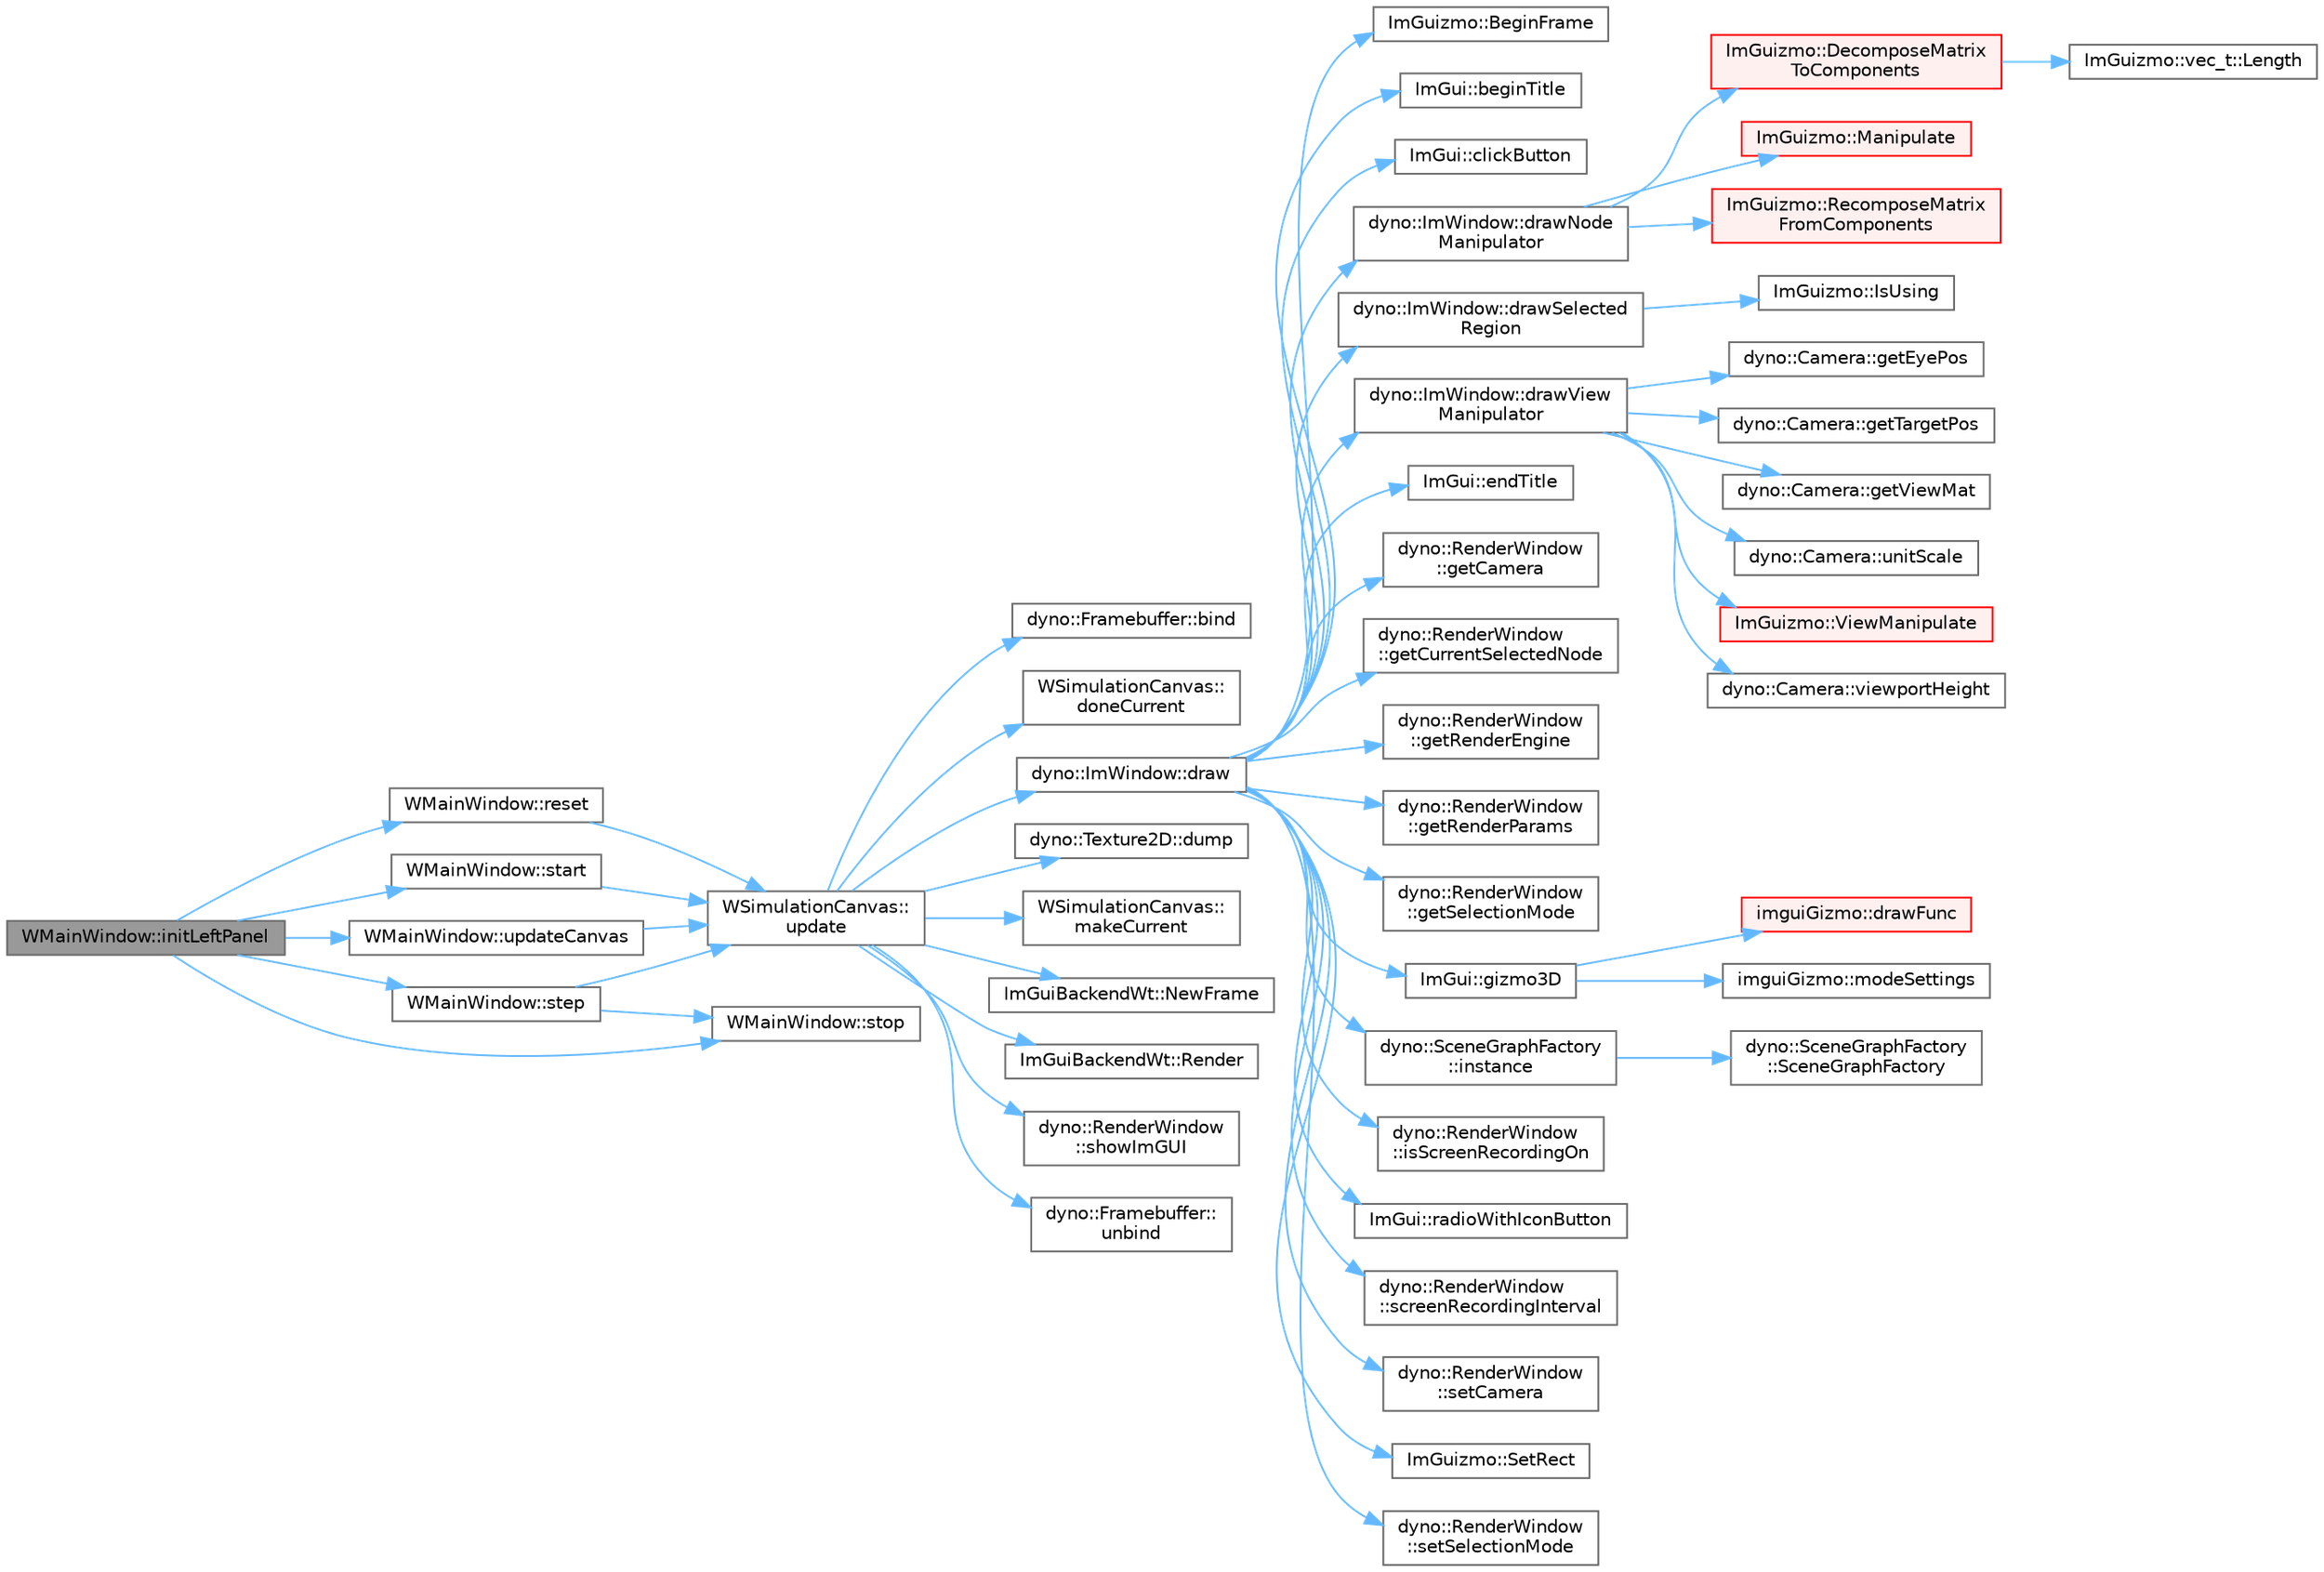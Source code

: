 digraph "WMainWindow::initLeftPanel"
{
 // LATEX_PDF_SIZE
  bgcolor="transparent";
  edge [fontname=Helvetica,fontsize=10,labelfontname=Helvetica,labelfontsize=10];
  node [fontname=Helvetica,fontsize=10,shape=box,height=0.2,width=0.4];
  rankdir="LR";
  Node1 [id="Node000001",label="WMainWindow::initLeftPanel",height=0.2,width=0.4,color="gray40", fillcolor="grey60", style="filled", fontcolor="black",tooltip=" "];
  Node1 -> Node2 [id="edge1_Node000001_Node000002",color="steelblue1",style="solid",tooltip=" "];
  Node2 [id="Node000002",label="WMainWindow::reset",height=0.2,width=0.4,color="grey40", fillcolor="white", style="filled",URL="$class_w_main_window.html#afb94556b68df6a356fd6998665c82bbc",tooltip=" "];
  Node2 -> Node3 [id="edge2_Node000002_Node000003",color="steelblue1",style="solid",tooltip=" "];
  Node3 [id="Node000003",label="WSimulationCanvas::\lupdate",height=0.2,width=0.4,color="grey40", fillcolor="white", style="filled",URL="$class_w_simulation_canvas.html#af330bd93a0dc5ced223cf07561b2374d",tooltip=" "];
  Node3 -> Node4 [id="edge3_Node000003_Node000004",color="steelblue1",style="solid",tooltip=" "];
  Node4 [id="Node000004",label="dyno::Framebuffer::bind",height=0.2,width=0.4,color="grey40", fillcolor="white", style="filled",URL="$classdyno_1_1_framebuffer.html#a8a33e123f1b48f2184b34063340ed269",tooltip=" "];
  Node3 -> Node5 [id="edge4_Node000003_Node000005",color="steelblue1",style="solid",tooltip=" "];
  Node5 [id="Node000005",label="WSimulationCanvas::\ldoneCurrent",height=0.2,width=0.4,color="grey40", fillcolor="white", style="filled",URL="$class_w_simulation_canvas.html#a093d044a20107c8e7d78417914fdef49",tooltip=" "];
  Node3 -> Node6 [id="edge5_Node000003_Node000006",color="steelblue1",style="solid",tooltip=" "];
  Node6 [id="Node000006",label="dyno::ImWindow::draw",height=0.2,width=0.4,color="grey40", fillcolor="white", style="filled",URL="$classdyno_1_1_im_window.html#a5075b54a2c06c5ca3ba633b3388cd836",tooltip=" "];
  Node6 -> Node7 [id="edge6_Node000006_Node000007",color="steelblue1",style="solid",tooltip=" "];
  Node7 [id="Node000007",label="ImGuizmo::BeginFrame",height=0.2,width=0.4,color="grey40", fillcolor="white", style="filled",URL="$namespace_im_guizmo.html#ac1b7d4b10f60001f23e82106e435ec7e",tooltip=" "];
  Node6 -> Node8 [id="edge7_Node000006_Node000008",color="steelblue1",style="solid",tooltip=" "];
  Node8 [id="Node000008",label="ImGui::beginTitle",height=0.2,width=0.4,color="grey40", fillcolor="white", style="filled",URL="$namespace_im_gui.html#a7287596499e78278f1229c1e2c82a67e",tooltip=" "];
  Node6 -> Node9 [id="edge8_Node000006_Node000009",color="steelblue1",style="solid",tooltip=" "];
  Node9 [id="Node000009",label="ImGui::clickButton",height=0.2,width=0.4,color="grey40", fillcolor="white", style="filled",URL="$namespace_im_gui.html#a2848670112c6c4cc23649b929cd0710c",tooltip=" "];
  Node6 -> Node10 [id="edge9_Node000006_Node000010",color="steelblue1",style="solid",tooltip=" "];
  Node10 [id="Node000010",label="dyno::ImWindow::drawNode\lManipulator",height=0.2,width=0.4,color="grey40", fillcolor="white", style="filled",URL="$classdyno_1_1_im_window.html#a5b2a03ba29b741b490e0753b065dbf26",tooltip=" "];
  Node10 -> Node11 [id="edge10_Node000010_Node000011",color="steelblue1",style="solid",tooltip=" "];
  Node11 [id="Node000011",label="ImGuizmo::DecomposeMatrix\lToComponents",height=0.2,width=0.4,color="red", fillcolor="#FFF0F0", style="filled",URL="$namespace_im_guizmo.html#ac1df64320a50430712330cc46532b63d",tooltip=" "];
  Node11 -> Node12 [id="edge11_Node000011_Node000012",color="steelblue1",style="solid",tooltip=" "];
  Node12 [id="Node000012",label="ImGuizmo::vec_t::Length",height=0.2,width=0.4,color="grey40", fillcolor="white", style="filled",URL="$struct_im_guizmo_1_1vec__t.html#a5fdc55e19fe7a468751ab9a8a77ebf23",tooltip=" "];
  Node10 -> Node14 [id="edge12_Node000010_Node000014",color="steelblue1",style="solid",tooltip=" "];
  Node14 [id="Node000014",label="ImGuizmo::Manipulate",height=0.2,width=0.4,color="red", fillcolor="#FFF0F0", style="filled",URL="$namespace_im_guizmo.html#a35055a3a0899598ad1ef1785d0539175",tooltip=" "];
  Node10 -> Node67 [id="edge13_Node000010_Node000067",color="steelblue1",style="solid",tooltip=" "];
  Node67 [id="Node000067",label="ImGuizmo::RecomposeMatrix\lFromComponents",height=0.2,width=0.4,color="red", fillcolor="#FFF0F0", style="filled",URL="$namespace_im_guizmo.html#ac351a2297e059fc4f328cfae81fab40e",tooltip=" "];
  Node6 -> Node68 [id="edge14_Node000006_Node000068",color="steelblue1",style="solid",tooltip=" "];
  Node68 [id="Node000068",label="dyno::ImWindow::drawSelected\lRegion",height=0.2,width=0.4,color="grey40", fillcolor="white", style="filled",URL="$classdyno_1_1_im_window.html#a77757b108158cb8c79ea4e1e89cac38c",tooltip=" "];
  Node68 -> Node69 [id="edge15_Node000068_Node000069",color="steelblue1",style="solid",tooltip=" "];
  Node69 [id="Node000069",label="ImGuizmo::IsUsing",height=0.2,width=0.4,color="grey40", fillcolor="white", style="filled",URL="$namespace_im_guizmo.html#a6b0a6adccca17028e6d3eb9cd8cbc3ae",tooltip=" "];
  Node6 -> Node70 [id="edge16_Node000006_Node000070",color="steelblue1",style="solid",tooltip=" "];
  Node70 [id="Node000070",label="dyno::ImWindow::drawView\lManipulator",height=0.2,width=0.4,color="grey40", fillcolor="white", style="filled",URL="$classdyno_1_1_im_window.html#a3dfef0ee020cf48269264cbab54e6364",tooltip=" "];
  Node70 -> Node71 [id="edge17_Node000070_Node000071",color="steelblue1",style="solid",tooltip=" "];
  Node71 [id="Node000071",label="dyno::Camera::getEyePos",height=0.2,width=0.4,color="grey40", fillcolor="white", style="filled",URL="$classdyno_1_1_camera.html#aff778aab7397bfe1db30bbc40faa2b31",tooltip=" "];
  Node70 -> Node72 [id="edge18_Node000070_Node000072",color="steelblue1",style="solid",tooltip=" "];
  Node72 [id="Node000072",label="dyno::Camera::getTargetPos",height=0.2,width=0.4,color="grey40", fillcolor="white", style="filled",URL="$classdyno_1_1_camera.html#a7d47dafb052f58e590852f81b4732df5",tooltip=" "];
  Node70 -> Node73 [id="edge19_Node000070_Node000073",color="steelblue1",style="solid",tooltip=" "];
  Node73 [id="Node000073",label="dyno::Camera::getViewMat",height=0.2,width=0.4,color="grey40", fillcolor="white", style="filled",URL="$classdyno_1_1_camera.html#ace9efab63c496cb52dbd599883b08f0f",tooltip=" "];
  Node70 -> Node74 [id="edge20_Node000070_Node000074",color="steelblue1",style="solid",tooltip=" "];
  Node74 [id="Node000074",label="dyno::Camera::unitScale",height=0.2,width=0.4,color="grey40", fillcolor="white", style="filled",URL="$classdyno_1_1_camera.html#a2c111061d34aeae461b026173ea2cbbb",tooltip=" "];
  Node70 -> Node75 [id="edge21_Node000070_Node000075",color="steelblue1",style="solid",tooltip=" "];
  Node75 [id="Node000075",label="ImGuizmo::ViewManipulate",height=0.2,width=0.4,color="red", fillcolor="#FFF0F0", style="filled",URL="$namespace_im_guizmo.html#af64cdce1fc039578f1d37873cbb06224",tooltip=" "];
  Node70 -> Node82 [id="edge22_Node000070_Node000082",color="steelblue1",style="solid",tooltip=" "];
  Node82 [id="Node000082",label="dyno::Camera::viewportHeight",height=0.2,width=0.4,color="grey40", fillcolor="white", style="filled",URL="$classdyno_1_1_camera.html#a83c21f517887e12fda85c38fdb32fa9c",tooltip=" "];
  Node6 -> Node83 [id="edge23_Node000006_Node000083",color="steelblue1",style="solid",tooltip=" "];
  Node83 [id="Node000083",label="ImGui::endTitle",height=0.2,width=0.4,color="grey40", fillcolor="white", style="filled",URL="$namespace_im_gui.html#a84e7b214c14a6ef9dae6218fb03cf647",tooltip=" "];
  Node6 -> Node84 [id="edge24_Node000006_Node000084",color="steelblue1",style="solid",tooltip=" "];
  Node84 [id="Node000084",label="dyno::RenderWindow\l::getCamera",height=0.2,width=0.4,color="grey40", fillcolor="white", style="filled",URL="$classdyno_1_1_render_window.html#a1dc3aef8594650078ec0e4cc330571cc",tooltip=" "];
  Node6 -> Node85 [id="edge25_Node000006_Node000085",color="steelblue1",style="solid",tooltip=" "];
  Node85 [id="Node000085",label="dyno::RenderWindow\l::getCurrentSelectedNode",height=0.2,width=0.4,color="grey40", fillcolor="white", style="filled",URL="$classdyno_1_1_render_window.html#adf00c6c502c464e3353cc359537ac46e",tooltip=" "];
  Node6 -> Node86 [id="edge26_Node000006_Node000086",color="steelblue1",style="solid",tooltip=" "];
  Node86 [id="Node000086",label="dyno::RenderWindow\l::getRenderEngine",height=0.2,width=0.4,color="grey40", fillcolor="white", style="filled",URL="$classdyno_1_1_render_window.html#a3975b0b99476e15f0021ed78764315bf",tooltip=" "];
  Node6 -> Node87 [id="edge27_Node000006_Node000087",color="steelblue1",style="solid",tooltip=" "];
  Node87 [id="Node000087",label="dyno::RenderWindow\l::getRenderParams",height=0.2,width=0.4,color="grey40", fillcolor="white", style="filled",URL="$classdyno_1_1_render_window.html#a34924278889f38f9af141a6a992e167a",tooltip=" "];
  Node6 -> Node88 [id="edge28_Node000006_Node000088",color="steelblue1",style="solid",tooltip=" "];
  Node88 [id="Node000088",label="dyno::RenderWindow\l::getSelectionMode",height=0.2,width=0.4,color="grey40", fillcolor="white", style="filled",URL="$classdyno_1_1_render_window.html#a57f1b2c0a9a413e5b5182a2d77176227",tooltip=" "];
  Node6 -> Node89 [id="edge29_Node000006_Node000089",color="steelblue1",style="solid",tooltip=" "];
  Node89 [id="Node000089",label="ImGui::gizmo3D",height=0.2,width=0.4,color="grey40", fillcolor="white", style="filled",URL="$namespace_im_gui.html#a90c2cd6c4e407679a6fb59114728de1b",tooltip=" "];
  Node89 -> Node90 [id="edge30_Node000089_Node000090",color="steelblue1",style="solid",tooltip=" "];
  Node90 [id="Node000090",label="imguiGizmo::drawFunc",height=0.2,width=0.4,color="red", fillcolor="#FFF0F0", style="filled",URL="$structimgui_gizmo.html#a2c005d30d9ee3d3937373021936c1767",tooltip=" "];
  Node89 -> Node117 [id="edge31_Node000089_Node000117",color="steelblue1",style="solid",tooltip=" "];
  Node117 [id="Node000117",label="imguiGizmo::modeSettings",height=0.2,width=0.4,color="grey40", fillcolor="white", style="filled",URL="$structimgui_gizmo.html#adf31dac6ad601d65be0fe08e8f29712a",tooltip=" "];
  Node6 -> Node118 [id="edge32_Node000006_Node000118",color="steelblue1",style="solid",tooltip=" "];
  Node118 [id="Node000118",label="dyno::SceneGraphFactory\l::instance",height=0.2,width=0.4,color="grey40", fillcolor="white", style="filled",URL="$classdyno_1_1_scene_graph_factory.html#a734602c4eaa53d89bd0293015383677b",tooltip=" "];
  Node118 -> Node119 [id="edge33_Node000118_Node000119",color="steelblue1",style="solid",tooltip=" "];
  Node119 [id="Node000119",label="dyno::SceneGraphFactory\l::SceneGraphFactory",height=0.2,width=0.4,color="grey40", fillcolor="white", style="filled",URL="$classdyno_1_1_scene_graph_factory.html#a8903c0a4594870792c19db4302361bad",tooltip=" "];
  Node6 -> Node120 [id="edge34_Node000006_Node000120",color="steelblue1",style="solid",tooltip=" "];
  Node120 [id="Node000120",label="dyno::RenderWindow\l::isScreenRecordingOn",height=0.2,width=0.4,color="grey40", fillcolor="white", style="filled",URL="$classdyno_1_1_render_window.html#a985364fef73047cc171bcfc195784613",tooltip=" "];
  Node6 -> Node121 [id="edge35_Node000006_Node000121",color="steelblue1",style="solid",tooltip=" "];
  Node121 [id="Node000121",label="ImGui::radioWithIconButton",height=0.2,width=0.4,color="grey40", fillcolor="white", style="filled",URL="$namespace_im_gui.html#ada1bc9f103503618f2911e456e6d7698",tooltip=" "];
  Node6 -> Node122 [id="edge36_Node000006_Node000122",color="steelblue1",style="solid",tooltip=" "];
  Node122 [id="Node000122",label="dyno::RenderWindow\l::screenRecordingInterval",height=0.2,width=0.4,color="grey40", fillcolor="white", style="filled",URL="$classdyno_1_1_render_window.html#a85aa5372f46ee4d5afbbca8061eaad8d",tooltip=" "];
  Node6 -> Node123 [id="edge37_Node000006_Node000123",color="steelblue1",style="solid",tooltip=" "];
  Node123 [id="Node000123",label="dyno::RenderWindow\l::setCamera",height=0.2,width=0.4,color="grey40", fillcolor="white", style="filled",URL="$classdyno_1_1_render_window.html#a0fbc75659fc81019a64e698dc52623e1",tooltip=" "];
  Node6 -> Node124 [id="edge38_Node000006_Node000124",color="steelblue1",style="solid",tooltip=" "];
  Node124 [id="Node000124",label="ImGuizmo::SetRect",height=0.2,width=0.4,color="grey40", fillcolor="white", style="filled",URL="$namespace_im_guizmo.html#a0f9387ed028da8471a2dae71f0779e79",tooltip=" "];
  Node6 -> Node125 [id="edge39_Node000006_Node000125",color="steelblue1",style="solid",tooltip=" "];
  Node125 [id="Node000125",label="dyno::RenderWindow\l::setSelectionMode",height=0.2,width=0.4,color="grey40", fillcolor="white", style="filled",URL="$classdyno_1_1_render_window.html#af83a5dd81ed51c380e91b86b557da3b8",tooltip=" "];
  Node3 -> Node126 [id="edge40_Node000003_Node000126",color="steelblue1",style="solid",tooltip=" "];
  Node126 [id="Node000126",label="dyno::Texture2D::dump",height=0.2,width=0.4,color="grey40", fillcolor="white", style="filled",URL="$classdyno_1_1_texture2_d.html#a680fd462b40e719b63b30cf97f808582",tooltip=" "];
  Node3 -> Node127 [id="edge41_Node000003_Node000127",color="steelblue1",style="solid",tooltip=" "];
  Node127 [id="Node000127",label="WSimulationCanvas::\lmakeCurrent",height=0.2,width=0.4,color="grey40", fillcolor="white", style="filled",URL="$class_w_simulation_canvas.html#a7fb0546b70b614547ec2a54389e56348",tooltip=" "];
  Node3 -> Node128 [id="edge42_Node000003_Node000128",color="steelblue1",style="solid",tooltip=" "];
  Node128 [id="Node000128",label="ImGuiBackendWt::NewFrame",height=0.2,width=0.4,color="grey40", fillcolor="white", style="filled",URL="$class_im_gui_backend_wt.html#af5493f75cd96c3a530c23a58594a7770",tooltip=" "];
  Node3 -> Node129 [id="edge43_Node000003_Node000129",color="steelblue1",style="solid",tooltip=" "];
  Node129 [id="Node000129",label="ImGuiBackendWt::Render",height=0.2,width=0.4,color="grey40", fillcolor="white", style="filled",URL="$class_im_gui_backend_wt.html#a00832a5ac0d74cc9470d867e711411a3",tooltip=" "];
  Node3 -> Node130 [id="edge44_Node000003_Node000130",color="steelblue1",style="solid",tooltip=" "];
  Node130 [id="Node000130",label="dyno::RenderWindow\l::showImGUI",height=0.2,width=0.4,color="grey40", fillcolor="white", style="filled",URL="$classdyno_1_1_render_window.html#a23234e53446a811d0489fdb44e91cefa",tooltip=" "];
  Node3 -> Node131 [id="edge45_Node000003_Node000131",color="steelblue1",style="solid",tooltip=" "];
  Node131 [id="Node000131",label="dyno::Framebuffer::\lunbind",height=0.2,width=0.4,color="grey40", fillcolor="white", style="filled",URL="$classdyno_1_1_framebuffer.html#ab911f29ea93b3e219c4c076851a42827",tooltip=" "];
  Node1 -> Node132 [id="edge46_Node000001_Node000132",color="steelblue1",style="solid",tooltip=" "];
  Node132 [id="Node000132",label="WMainWindow::start",height=0.2,width=0.4,color="grey40", fillcolor="white", style="filled",URL="$class_w_main_window.html#adafeb33ccab943e1d587c9dc64ddae76",tooltip=" "];
  Node132 -> Node3 [id="edge47_Node000132_Node000003",color="steelblue1",style="solid",tooltip=" "];
  Node1 -> Node133 [id="edge48_Node000001_Node000133",color="steelblue1",style="solid",tooltip=" "];
  Node133 [id="Node000133",label="WMainWindow::step",height=0.2,width=0.4,color="grey40", fillcolor="white", style="filled",URL="$class_w_main_window.html#ae5389adf709fa3230dcf7aa43bf74a01",tooltip=" "];
  Node133 -> Node134 [id="edge49_Node000133_Node000134",color="steelblue1",style="solid",tooltip=" "];
  Node134 [id="Node000134",label="WMainWindow::stop",height=0.2,width=0.4,color="grey40", fillcolor="white", style="filled",URL="$class_w_main_window.html#add2c55f7c6135bbdb771cd64a57ab624",tooltip=" "];
  Node133 -> Node3 [id="edge50_Node000133_Node000003",color="steelblue1",style="solid",tooltip=" "];
  Node1 -> Node134 [id="edge51_Node000001_Node000134",color="steelblue1",style="solid",tooltip=" "];
  Node1 -> Node135 [id="edge52_Node000001_Node000135",color="steelblue1",style="solid",tooltip=" "];
  Node135 [id="Node000135",label="WMainWindow::updateCanvas",height=0.2,width=0.4,color="grey40", fillcolor="white", style="filled",URL="$class_w_main_window.html#a3e995652908583d59f639405372af006",tooltip=" "];
  Node135 -> Node3 [id="edge53_Node000135_Node000003",color="steelblue1",style="solid",tooltip=" "];
}
